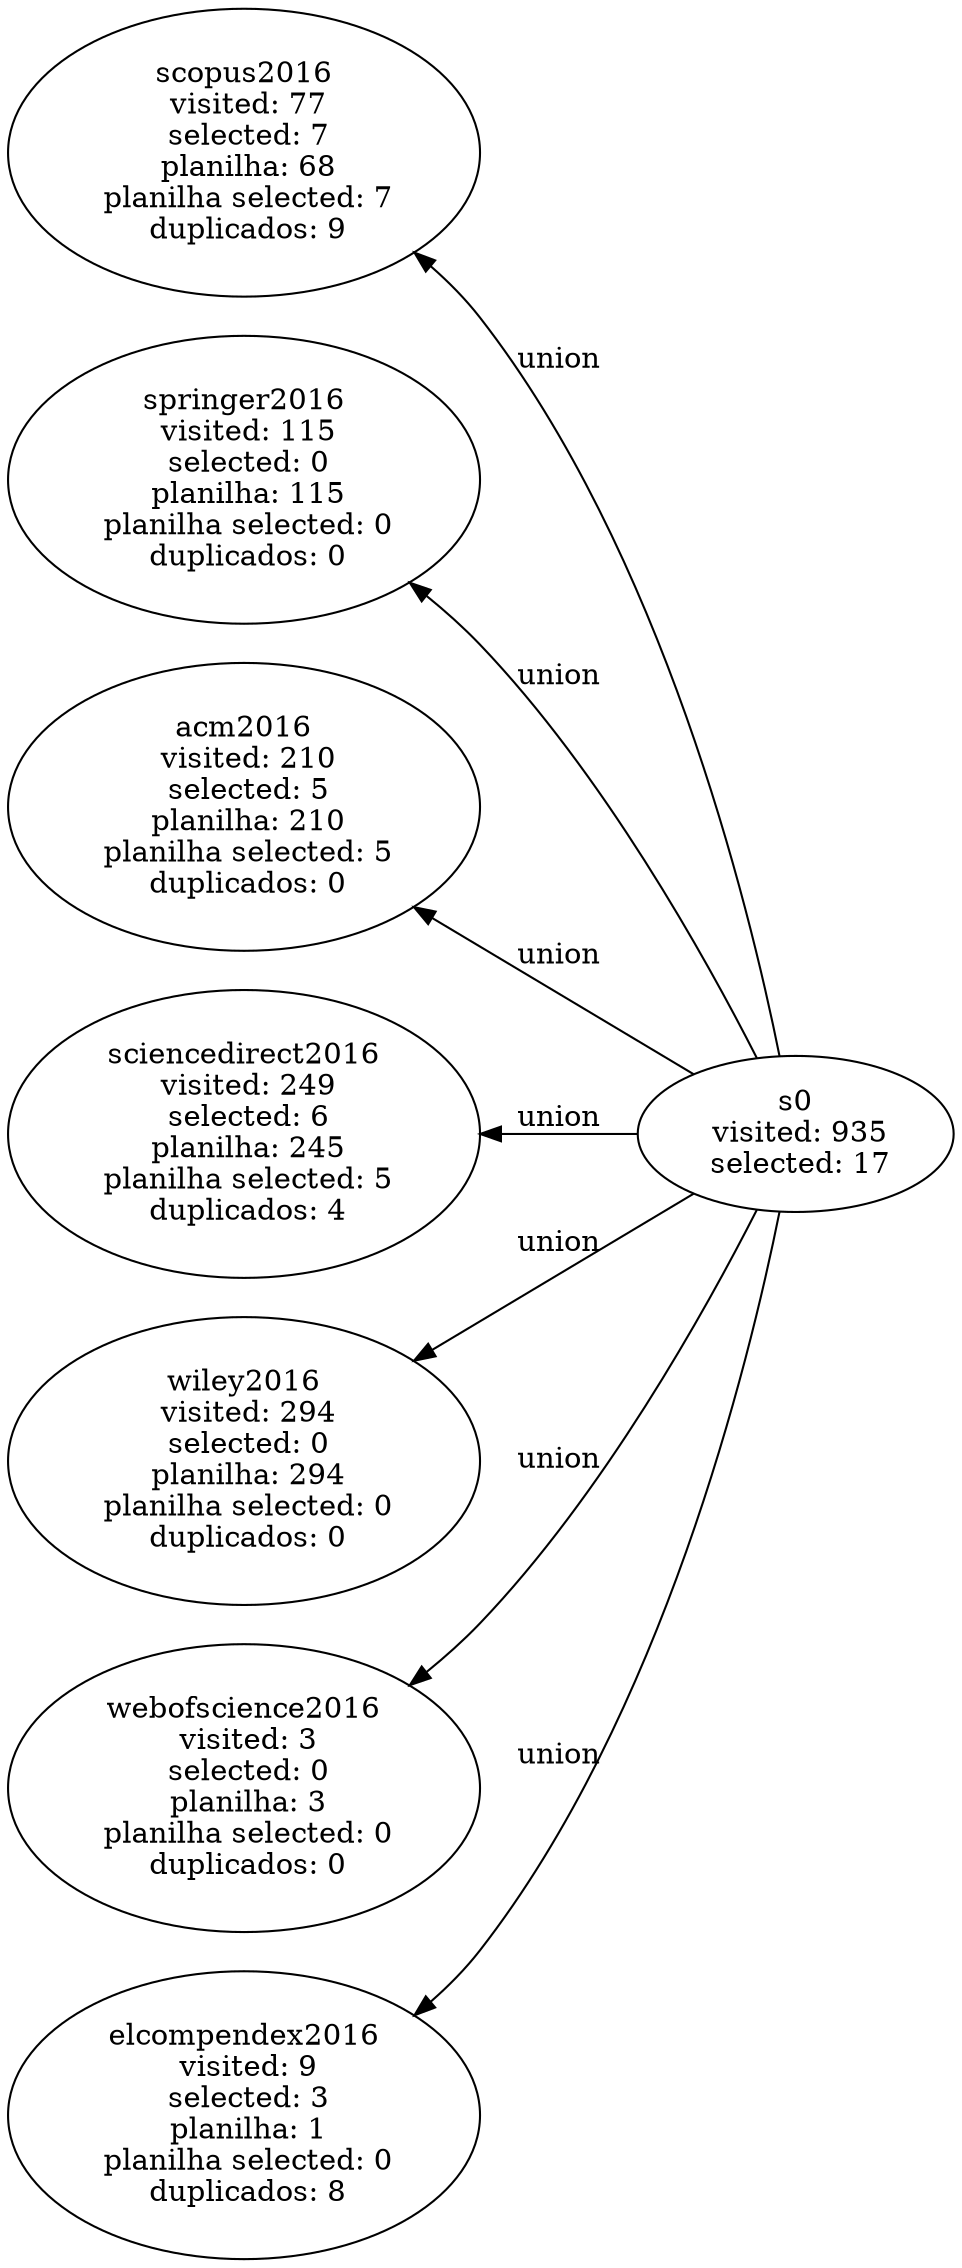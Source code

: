 digraph G {
  rankdir="RL";

  s0 [label="s0\n visited: 935\n selected: 17"];
  s0 -> scopus2016 [label="union"];
  s0 -> springer2016 [label="union"];
  s0 -> acm2016 [label="union"];
  s0 -> sciencedirect2016 [label="union"];
  s0 -> wiley2016 [label="union"];
  s0 -> webofscience2016 [label="union"];
  s0 -> elcompendex2016 [label="union"];

  scopus2016 [label="scopus2016\n visited: 77\n selected: 7\n planilha: 68\n planilha selected: 7\n duplicados: 9"];

  springer2016 [label="springer2016\n visited: 115\n selected: 0\n planilha: 115\n planilha selected: 0\n duplicados: 0"];

  acm2016 [label="acm2016\n visited: 210\n selected: 5\n planilha: 210\n planilha selected: 5\n duplicados: 0"];

  sciencedirect2016 [label="sciencedirect2016\n visited: 249\n selected: 6\n planilha: 245\n planilha selected: 5\n duplicados: 4"];

  wiley2016 [label="wiley2016\n visited: 294\n selected: 0\n planilha: 294\n planilha selected: 0\n duplicados: 0"];

  webofscience2016 [label="webofscience2016\n visited: 3\n selected: 0\n planilha: 3\n planilha selected: 0\n duplicados: 0"];

  elcompendex2016 [label="elcompendex2016\n visited: 9\n selected: 3\n planilha: 1\n planilha selected: 0\n duplicados: 8"];

}